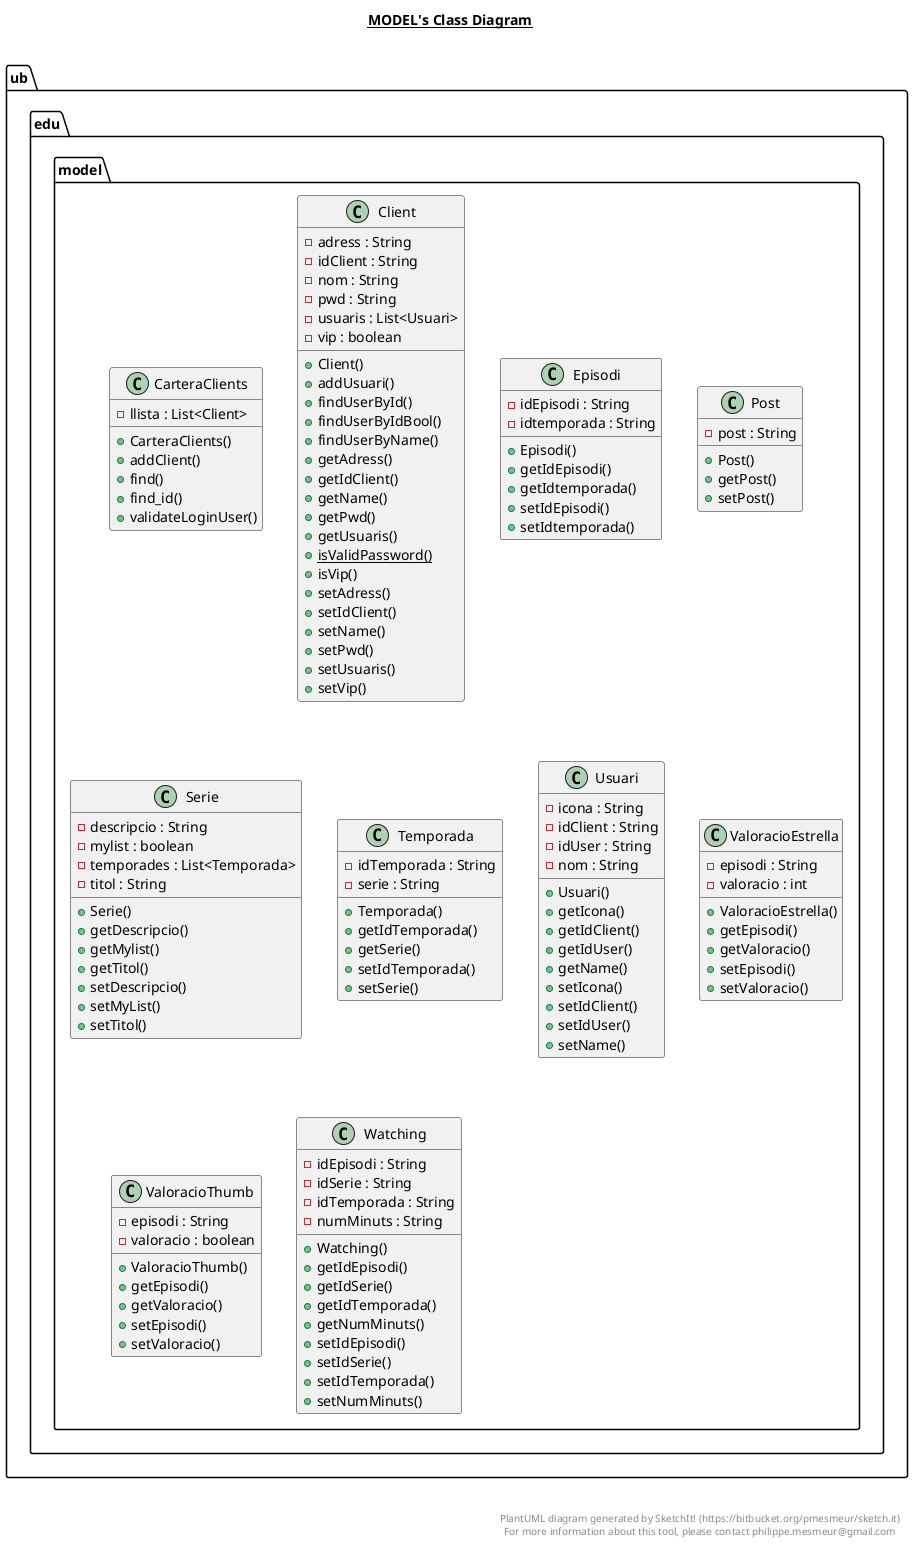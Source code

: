 @startuml

title __MODEL's Class Diagram__\n

  namespace ub.edu.model {
    class ub.edu.model.CarteraClients {
        - llista : List<Client>
        + CarteraClients()
        + addClient()
        + find()
        + find_id()
        + validateLoginUser()
    }
  }
  

  namespace ub.edu.model {
    class ub.edu.model.Client {
        - adress : String
        - idClient : String
        - nom : String
        - pwd : String
        - usuaris : List<Usuari>
        - vip : boolean
        + Client()
        + addUsuari()
        + findUserById()
        + findUserByIdBool()
        + findUserByName()
        + getAdress()
        + getIdClient()
        + getName()
        + getPwd()
        + getUsuaris()
        {static} + isValidPassword()
        + isVip()
        + setAdress()
        + setIdClient()
        + setName()
        + setPwd()
        + setUsuaris()
        + setVip()
    }
  }
  

  namespace ub.edu.model {
    class ub.edu.model.Episodi {
        - idEpisodi : String
        - idtemporada : String
        + Episodi()
        + getIdEpisodi()
        + getIdtemporada()
        + setIdEpisodi()
        + setIdtemporada()
    }
  }
  

  namespace ub.edu.model {
    class ub.edu.model.Post {
        - post : String
        + Post()
        + getPost()
        + setPost()
    }
  }
  

  namespace ub.edu.model {
    class ub.edu.model.Serie {
        - descripcio : String
        - mylist : boolean
        - temporades : List<Temporada>
        - titol : String
        + Serie()
        + getDescripcio()
        + getMylist()
        + getTitol()
        + setDescripcio()
        + setMyList()
        + setTitol()
    }
  }
  

  namespace ub.edu.model {
    class ub.edu.model.Temporada {
        - idTemporada : String
        - serie : String
        + Temporada()
        + getIdTemporada()
        + getSerie()
        + setIdTemporada()
        + setSerie()
    }
  }
  

  namespace ub.edu.model {
    class ub.edu.model.Usuari {
        - icona : String
        - idClient : String
        - idUser : String
        - nom : String
        + Usuari()
        + getIcona()
        + getIdClient()
        + getIdUser()
        + getName()
        + setIcona()
        + setIdClient()
        + setIdUser()
        + setName()
    }
  }
  

  namespace ub.edu.model {
    class ub.edu.model.ValoracioEstrella {
        - episodi : String
        - valoracio : int
        + ValoracioEstrella()
        + getEpisodi()
        + getValoracio()
        + setEpisodi()
        + setValoracio()
    }
  }
  

  namespace ub.edu.model {
    class ub.edu.model.ValoracioThumb {
        - episodi : String
        - valoracio : boolean
        + ValoracioThumb()
        + getEpisodi()
        + getValoracio()
        + setEpisodi()
        + setValoracio()
    }
  }
  

  namespace ub.edu.model {
    class ub.edu.model.Watching {
        - idEpisodi : String
        - idSerie : String
        - idTemporada : String
        - numMinuts : String
        + Watching()
        + getIdEpisodi()
        + getIdSerie()
        + getIdTemporada()
        + getNumMinuts()
        + setIdEpisodi()
        + setIdSerie()
        + setIdTemporada()
        + setNumMinuts()
    }
  }
  



right footer


PlantUML diagram generated by SketchIt! (https://bitbucket.org/pmesmeur/sketch.it)
For more information about this tool, please contact philippe.mesmeur@gmail.com
endfooter

@enduml
